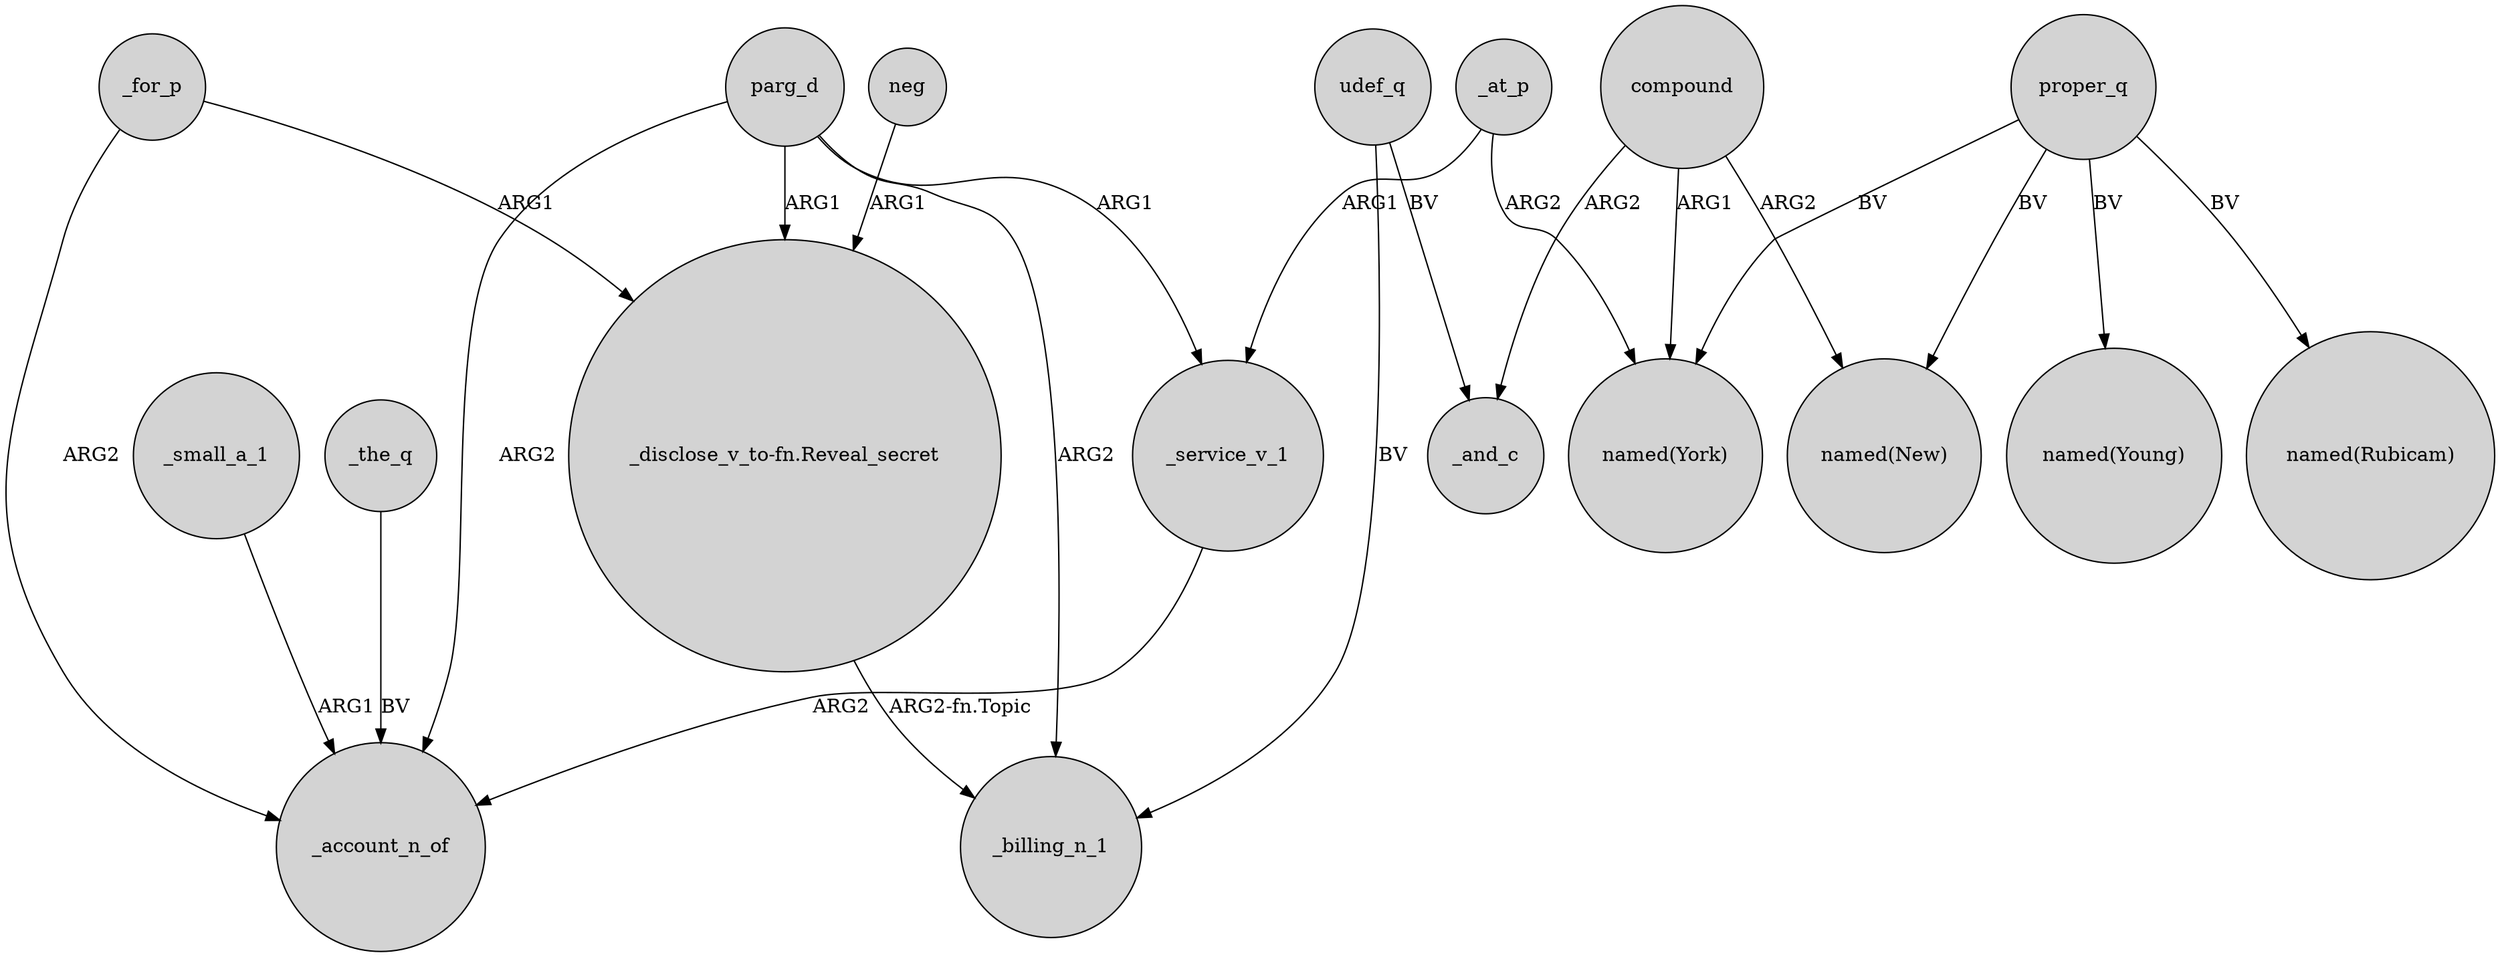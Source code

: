 digraph {
	node [shape=circle style=filled]
	_at_p -> _service_v_1 [label=ARG1]
	compound -> "named(New)" [label=ARG2]
	_the_q -> _account_n_of [label=BV]
	proper_q -> "named(New)" [label=BV]
	proper_q -> "named(Rubicam)" [label=BV]
	_for_p -> _account_n_of [label=ARG2]
	_at_p -> "named(York)" [label=ARG2]
	neg -> "_disclose_v_to-fn.Reveal_secret" [label=ARG1]
	_for_p -> "_disclose_v_to-fn.Reveal_secret" [label=ARG1]
	parg_d -> _account_n_of [label=ARG2]
	_service_v_1 -> _account_n_of [label=ARG2]
	parg_d -> _billing_n_1 [label=ARG2]
	parg_d -> "_disclose_v_to-fn.Reveal_secret" [label=ARG1]
	_small_a_1 -> _account_n_of [label=ARG1]
	compound -> _and_c [label=ARG2]
	compound -> "named(York)" [label=ARG1]
	udef_q -> _billing_n_1 [label=BV]
	parg_d -> _service_v_1 [label=ARG1]
	proper_q -> "named(Young)" [label=BV]
	proper_q -> "named(York)" [label=BV]
	udef_q -> _and_c [label=BV]
	"_disclose_v_to-fn.Reveal_secret" -> _billing_n_1 [label="ARG2-fn.Topic"]
}
